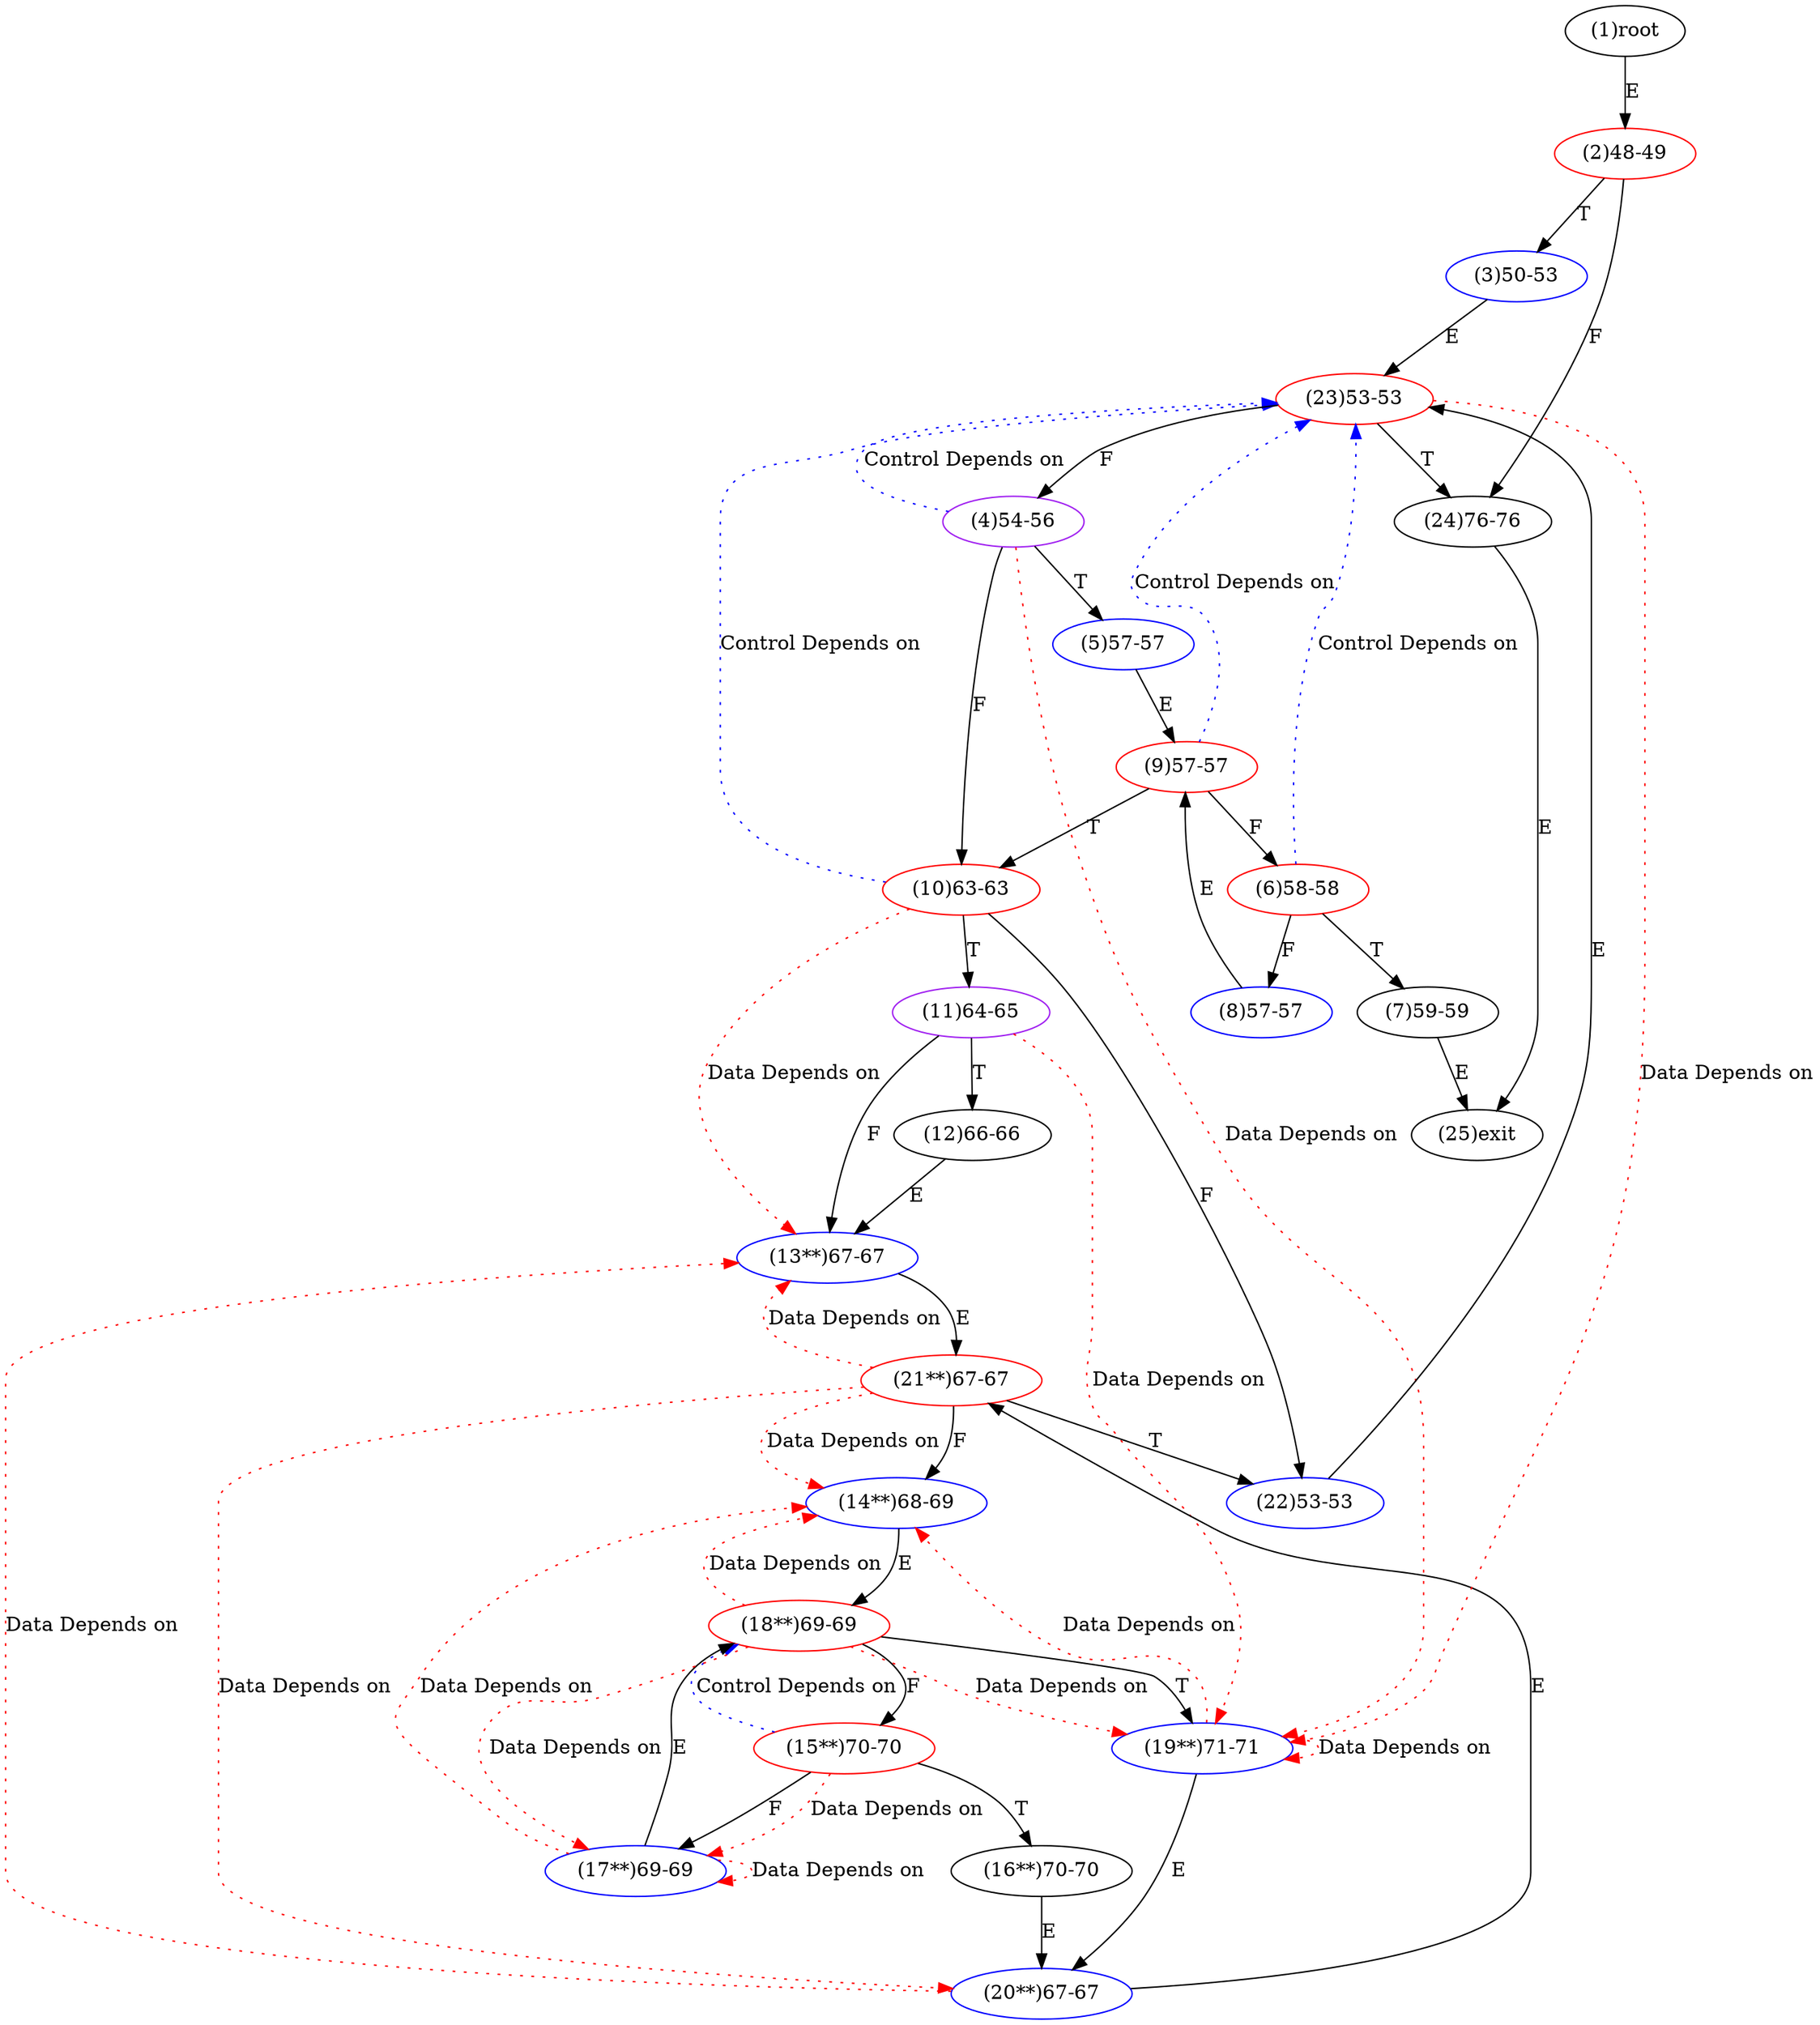 digraph "" { 
1[ label="(1)root"];
2[ label="(2)48-49",color=red];
3[ label="(3)50-53",color=blue];
4[ label="(4)54-56",color=purple];
5[ label="(5)57-57",color=blue];
6[ label="(6)58-58",color=red];
7[ label="(7)59-59"];
8[ label="(8)57-57",color=blue];
9[ label="(9)57-57",color=red];
10[ label="(10)63-63",color=red];
11[ label="(11)64-65",color=purple];
12[ label="(12)66-66"];
13[ label="(13**)67-67",color=blue];
14[ label="(14**)68-69",color=blue];
15[ label="(15**)70-70",color=red];
17[ label="(17**)69-69",color=blue];
16[ label="(16**)70-70"];
19[ label="(19**)71-71",color=blue];
18[ label="(18**)69-69",color=red];
21[ label="(21**)67-67",color=red];
20[ label="(20**)67-67",color=blue];
23[ label="(23)53-53",color=red];
22[ label="(22)53-53",color=blue];
25[ label="(25)exit"];
24[ label="(24)76-76"];
1->2[ label="E"];
2->24[ label="F"];
2->3[ label="T"];
3->23[ label="E"];
4->10[ label="F"];
4->5[ label="T"];
5->9[ label="E"];
6->8[ label="F"];
6->7[ label="T"];
7->25[ label="E"];
8->9[ label="E"];
9->6[ label="F"];
9->10[ label="T"];
10->22[ label="F"];
10->11[ label="T"];
11->13[ label="F"];
11->12[ label="T"];
12->13[ label="E"];
13->21[ label="E"];
14->18[ label="E"];
15->17[ label="F"];
15->16[ label="T"];
16->20[ label="E"];
17->18[ label="E"];
18->15[ label="F"];
18->19[ label="T"];
19->20[ label="E"];
20->21[ label="E"];
21->14[ label="F"];
21->22[ label="T"];
22->23[ label="E"];
23->4[ label="F"];
23->24[ label="T"];
24->25[ label="E"];
4->23[ color="blue" label="Control Depends on" style = dotted ];
4->19[ color="red" label="Data Depends on" style = dotted ];
6->23[ color="blue" label="Control Depends on" style = dotted ];
9->23[ color="blue" label="Control Depends on" style = dotted ];
10->13[ color="red" label="Data Depends on" style = dotted ];
10->23[ color="blue" label="Control Depends on" style = dotted ];
11->19[ color="red" label="Data Depends on" style = dotted ];
15->18[ color="blue" label="Control Depends on" style = dotted ];
15->17[ color="red" label="Data Depends on" style = dotted ];
17->17[ color="red" label="Data Depends on" style = dotted ];
17->14[ color="red" label="Data Depends on" style = dotted ];
19->19[ color="red" label="Data Depends on" style = dotted ];
19->14[ color="red" label="Data Depends on" style = dotted ];
18->19[ color="red" label="Data Depends on" style = dotted ];
18->17[ color="red" label="Data Depends on" style = dotted ];
18->14[ color="red" label="Data Depends on" style = dotted ];
21->20[ color="red" label="Data Depends on" style = dotted ];
21->13[ color="red" label="Data Depends on" style = dotted ];
21->14[ color="red" label="Data Depends on" style = dotted ];
20->13[ color="red" label="Data Depends on" style = dotted ];
23->19[ color="red" label="Data Depends on" style = dotted ];
}